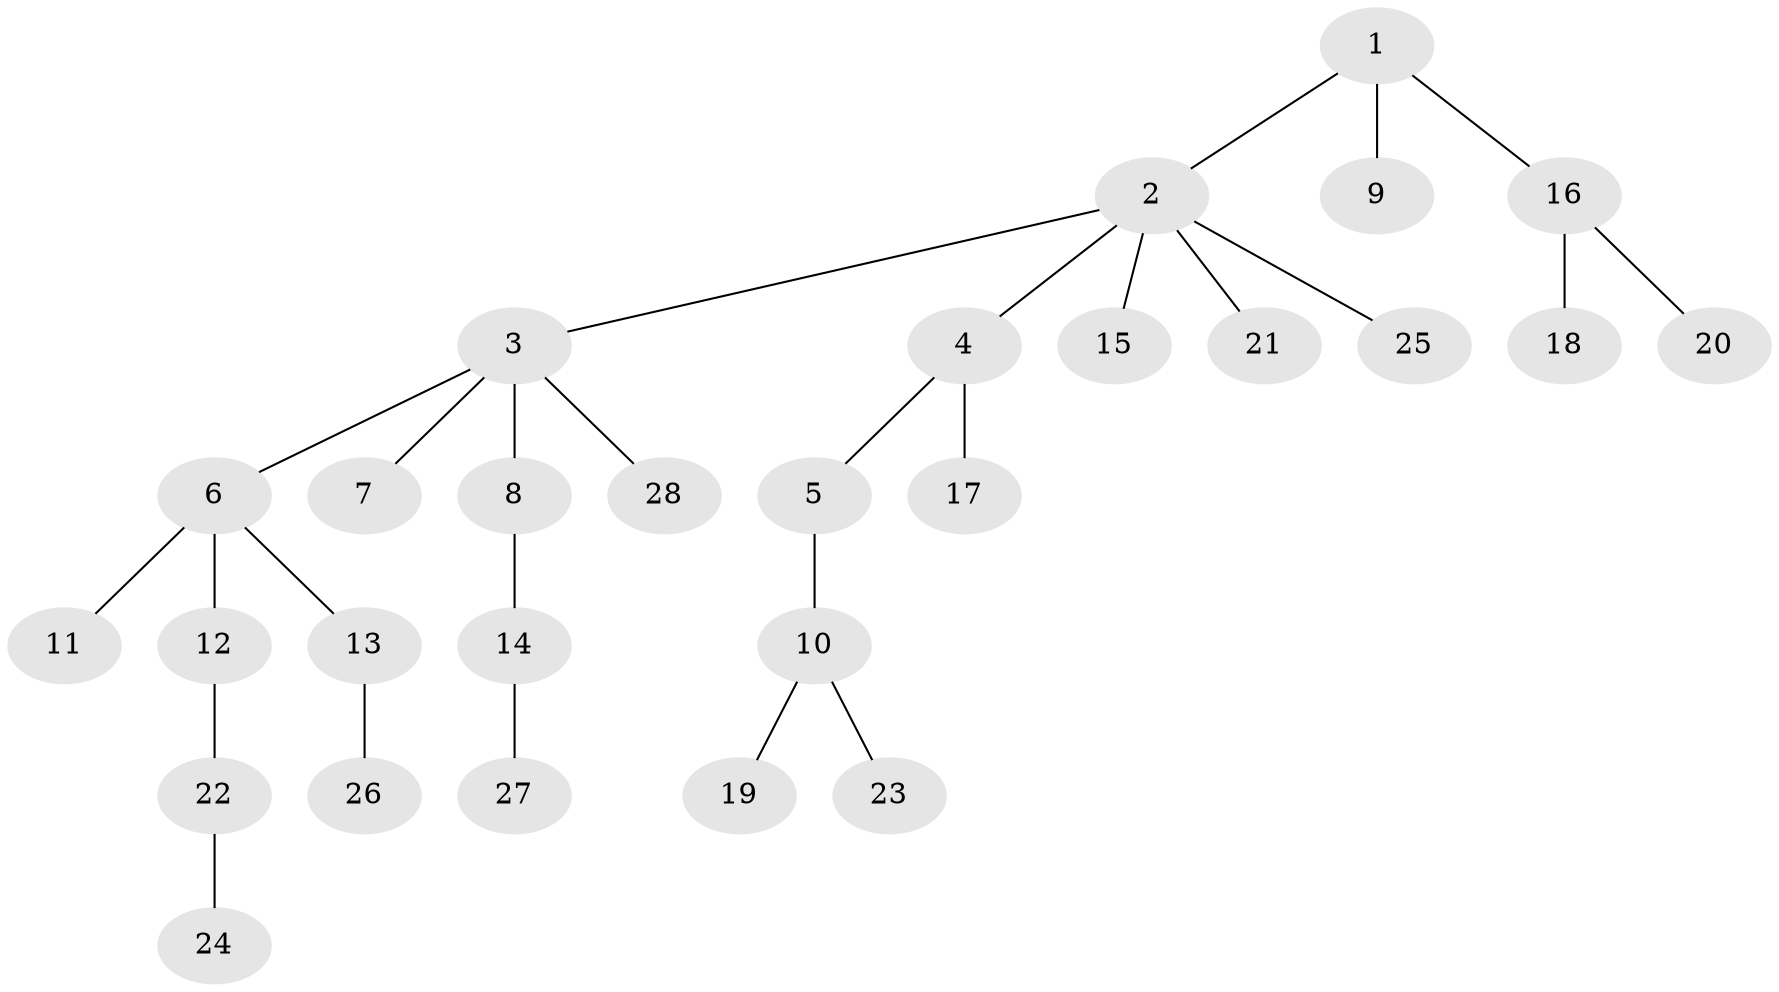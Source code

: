 // original degree distribution, {4: 0.1111111111111111, 7: 0.018518518518518517, 5: 0.018518518518518517, 3: 0.09259259259259259, 2: 0.25925925925925924, 1: 0.5}
// Generated by graph-tools (version 1.1) at 2025/36/03/09/25 02:36:58]
// undirected, 28 vertices, 27 edges
graph export_dot {
graph [start="1"]
  node [color=gray90,style=filled];
  1;
  2;
  3;
  4;
  5;
  6;
  7;
  8;
  9;
  10;
  11;
  12;
  13;
  14;
  15;
  16;
  17;
  18;
  19;
  20;
  21;
  22;
  23;
  24;
  25;
  26;
  27;
  28;
  1 -- 2 [weight=1.0];
  1 -- 9 [weight=1.0];
  1 -- 16 [weight=1.0];
  2 -- 3 [weight=1.0];
  2 -- 4 [weight=1.0];
  2 -- 15 [weight=1.0];
  2 -- 21 [weight=1.0];
  2 -- 25 [weight=1.0];
  3 -- 6 [weight=1.0];
  3 -- 7 [weight=1.0];
  3 -- 8 [weight=1.0];
  3 -- 28 [weight=1.0];
  4 -- 5 [weight=1.0];
  4 -- 17 [weight=3.0];
  5 -- 10 [weight=1.0];
  6 -- 11 [weight=1.0];
  6 -- 12 [weight=2.0];
  6 -- 13 [weight=1.0];
  8 -- 14 [weight=1.0];
  10 -- 19 [weight=1.0];
  10 -- 23 [weight=1.0];
  12 -- 22 [weight=1.0];
  13 -- 26 [weight=1.0];
  14 -- 27 [weight=1.0];
  16 -- 18 [weight=1.0];
  16 -- 20 [weight=1.0];
  22 -- 24 [weight=2.0];
}
